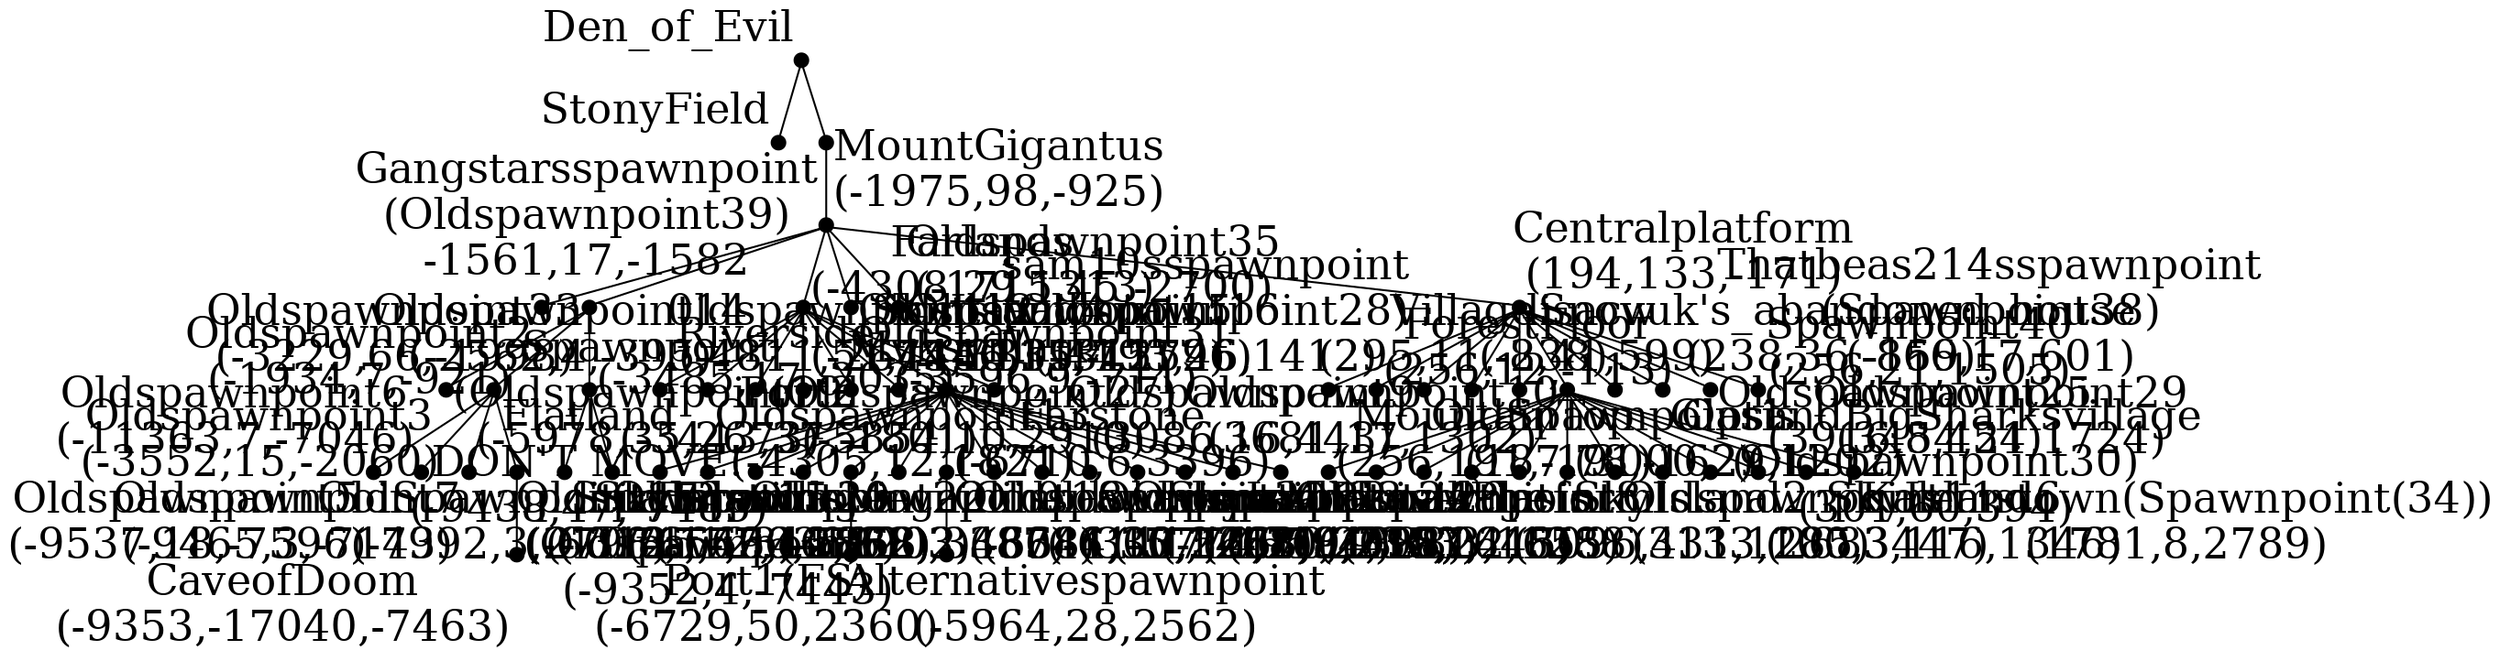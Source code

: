//neato -n  -Tpng map.dot -o
graph map { 
graph [scale=0.25]
node [margin=0/*.5*/ shape=point width=0.1 fontcolor=black fontsize=22 /*fixedsize=true*/]
DOEVIL [xlabel="Den_of_Evil" pos="-2161,-1231"];
SFIELD [xlabel="StonyField" pos="-2002,-2565"];
GSTAR [xlabel="Gangstarsspawnpoint\n(Oldspawnpoint39)\n-1561,17,-1582" pos="-1561,-1582"];
//GSTAR
MG [xlabel="MountGigantus\n(-1975,98,-925)" pos="-1975,-925"];
//MG
OSP2 [xlabel="Oldspawnpoint2\n(-1934,7,-921)" pos="-1934,-921"];
RIVER [xlabel="Riverside\n(-3485,17,-2035)" pos="-3485,-2035"];
FARL [xlabel="Farlands\n(-4308,29,1313)" pos="-4308,1313"];
OSP31 [xlabel="Oldspawnpoint31\n(-3596,9,-711)" pos="-3596,-711"];
OSP35 [xlabel="Oldspawnpoint35\n(-1715,45,-2700)" pos="-1715,-2700"];
CP [xlabel="Centralplatform\n(194,133,-171)" pos="194,-171"];
  //CP
MT [xlabel="MountainTop\n(256,191,-191)" pos="256,-191"];
FF [xlabel="ForestFloor\n(256,12,-113)" pos="256,-113"];
OSP1 [xlabel="OldSpawnpoint1\n(187,78,-162)" pos="187,-162"];
SNOW [xlabel="Snow\n(-8,41,599)" pos="-8,599"];
LAHOUSE [xlabel="lisacvuk's_abandoned_house\n(238,36,-159)" pos="238,-159"];
OASIS [xlabel="Oasis\n(3000,29,1202)" pos="3000,1202"];
VILL [xlabel="Village\n(295,11,-238)" pos="295,-238"];
GBSVILL [xlabel="GlpsandBigSharksvillage\n(Oldspawnpoint30)\n(301,60,394)" pos="301,394"];
TB214 [xlabel="Thatbeas214sspawnpoint\n(Spawnpoint38)\n(-866,17,601)" pos="-866,601"];
SP40 [xlabel="Spawnpoint40\n(256,21,1505)" pos="256,1505"];
    //OASIS
OSP4 [xlabel="Oldspawnpoint4\n(3084,30,1268)" pos="3084,1268"];
OSP8 [xlabel="Oldspawnpoint8\n(2428,3,1655)" pos="2428,1655"];
OSP9 [xlabel="Oldspawnpoint9\n(3086,16,443)" pos="3086,443"];
SKYI [xlabel="SkyIsland\n(3007,2130,1388)" pos="3007,1388"];
SKYI2 [xlabel="SkyIsland2\n(3096,431,1285)" pos="3096,1285"];
OSP10 [xlabel="Oldspawnpoint10\n(3681,17,1302)" pos="3681,1302"];
OSP11 [xlabel="Oldspawnpoint11\n(3133,100,3447)" pos="3133,3447"];
BP [xlabel="BeastsPlatform\n(3197,2,1288)" pos="3197,1288"];
OSP25 [xlabel="Oldspawnpoint25\n(3916,8,454)" pos="3916,454"];
SKYI6 [xlabel="SkyIsland6\n(2683,116,1346)" pos="2683,1346"];
OSP29 [xlabel="Oldspawnpoint29\n(3454,21,1724)" pos="3454,1724"];
KTOWN [xlabel="Kalemstown(Spawnpoint(34))\n(1781,8,2789)" pos="1781,2789"];
  //RIVER
OSP3 [xlabel="Oldspawnpoint3\n(-3552,15,-2060)" pos="-3552,-2060"];
FLATL [xlabel="Flatland\nDON'T MOVE!\n(-9438,47,-7485)" pos="-9438,-7485"];
OSP33 [xlabel="Oldspawnpoint33\n(-3229,66,-1998)" pos="-3229,-1998"];
    //FLATL
OSP5 [xlabel="Oldspawnpoint5\n(-9537,18,-7596)" pos="-9537,-7596"];
OSP6 [xlabel="Oldspawnpoint6\n(-11363,7,-7046)" pos="-11363,-7046"];
OSP7 [xlabel="Oldspawnpoint7\n(-9465,3,-7143)" pos="-9465,-7143"];
STICHVILL [xlabel="Stitch3svillage\n(Oldspawnpoint32)\n(-9352,4,-7443)" pos="-9352,-7443"];
        //STICHVILL
COD [xlabel="CaveofDoom\n(-9353,-17040,-7463)" pos="-9353,-7463"];
    //OSP33
PORT1 [xlabel="Port1\n(-3125,-23,-1868)" pos="-3125,-1868"];
PORT2 [xlabel="Port2\n(-3443,37,-1801)" pos="-3443,-1801"];
  //FARL
OSP12 [xlabel="0ldspawnpoint12\n(-4811,51,1150)" pos="-4811,1150"];
OSP13 [xlabel="Oldspawnpoint13\n(-4305,12,1821)" pos="-4305,1821"];
OSP14 [xlabel="Oldspawnpoint14\n(-2562,4,-395)" pos="-2562,-395"];
SKYI4 [xlabel="SkyIsland4\n(-2675,111,-315)" pos="-2675,-315"];
OSP15 [xlabel="Oldspawnpoint15\n(-4446,15,-1279)" pos="-4446,-1279"];
OSP16 [xlabel="Oldspawnpoint16\n(-3331,4,1526)" pos="-3331,1526"];
FARS  [xlabel="Farstone\n(-6710,6,3396)" pos="-6710,3396"];
SAM10 [xlabel="sam10sspawnpoint\n(Oldspawnpoint28)\n(-4793,46,1412)" pos="-4793,1412"];
    //FARS
FARSM [xlabel="FarstoneMegamine\n(-6690,-1100,3387)" pos="-6690,3387"];
OSP17 [xlabel="OldSpawnpoint17\n(-7992,3,2798)" pos="-7992,2798"];
OSP18 [xlabel="Oldspawnpoint18\n(-5868,2,4834)" pos="-5868,4834"];
SKYI5 [xlabel="SkyIsland5\n(-6018,157,4656)" pos="-6018,4656"];
OSP19 [xlabel="Spawnpoint\n(Oldspawnpoint19\n(-5978,35,2673)" pos="-5978,2673"];
OSP20 [xlabel="Oldspawnpoint20\n(-7071,1,3638)" pos="-7071,3638"];
OSP21 [xlabel="Oldspawnpoint21\n(-6681,13,2451)" pos="-6681,2451"];
OSP22 [xlabel="Oldspawnpoint22\n(-6546,12,2203)" pos="-6546,2203"];
OSP23 [xlabel="0ldspawnpoint23\n(-6111,10,2119)" pos="-6111,2119"];
OSP24 [xlabel="Oldspawnpoint24\n(-5774,10,2090)" pos="-5774,2090"];
OSP26 [xlabel="Oldspawnpoint26\n(-5667,8,2373)" pos="-5667,2373"];
MVKVILL [xlabel="Mvksvillage\n(Oldspawnpoint27)\n(-5854,10,2910)" pos="-5854,2910"];
SAM12 [xlabel="sam12svillage\n(-6594,36,1648)" pos="-6594,1648"];
IISU [xlabel="iisuswhateverthisis\n(-4919,215,2415)" pos="-4919,2415"];
      //OSP19
ASP [xlabel="Alternativespawnpoint\n(-5964,28,2562)" pos="-5964,2562"];
//OSP21
FSPORT1 [xlabel="Port1(FS)\n(-6729,50,2360)" pos="-6729,2360"];

DOEVIL -- GSTAR
DOEVIL -- SFIELD

GSTAR -- MG
//MG -- GSTAR
MG -- CP
MG -- OSP2
MG -- RIVER
MG -- FARL
MG -- OSP31
MG -- OSP35
//CP -- MG
CP -- MT
CP -- FF
CP -- OSP1
CP -- SNOW
CP -- LAHOUSE
CP -- OASIS
CP -- VILL
CP -- GBSVILL
CP -- TB214
CP -- SP40
//OASIS -- CP
OASIS -- OSP4
OASIS -- OSP8
OASIS -- OSP9
OASIS -- SKYI
OASIS -- SKYI2
OASIS -- OSP10
OASIS -- OSP11
OASIS -- BP
OASIS -- OSP25
OASIS -- SKYI6
OASIS -- OSP29
OASIS -- KTOWN
//RIVER -- MG
RIVER -- OSP3
RIVER -- FLATL
RIVER -- OSP33
//FLATL -- RIVER
FLATL -- OSP5
FLATL -- OSP6
FLATL -- OSP7
FLATL -- STICHVILL
//FLATL -- STICHVILL
STICHVILL--COD
//OSP33 -- RIVER
OSP33 -- PORT1
OSP33 -- PORT2
//FARL --MG 
FARL -- OSP12
FARL -- OSP13
FARL -- OSP14
FARL -- SKYI4
FARL -- OSP15
FARL -- OSP16
FARL -- FARS
FARL -- SAM10

FARS -- FARSM
FARS -- OSP17
FARS -- OSP18
FARS -- SKYI5
FARS -- OSP19
FARS -- OSP20
FARS -- OSP21
FARS -- OSP22
FARS -- OSP23
FARS -- OSP24
FARS -- OSP26
FARS -- MVKVILL
FARS -- SAM12
FARS -- IISU
//OSP19 -- FARS
OSP19 -- ASP
OSP21 -- FSPORT1

}
